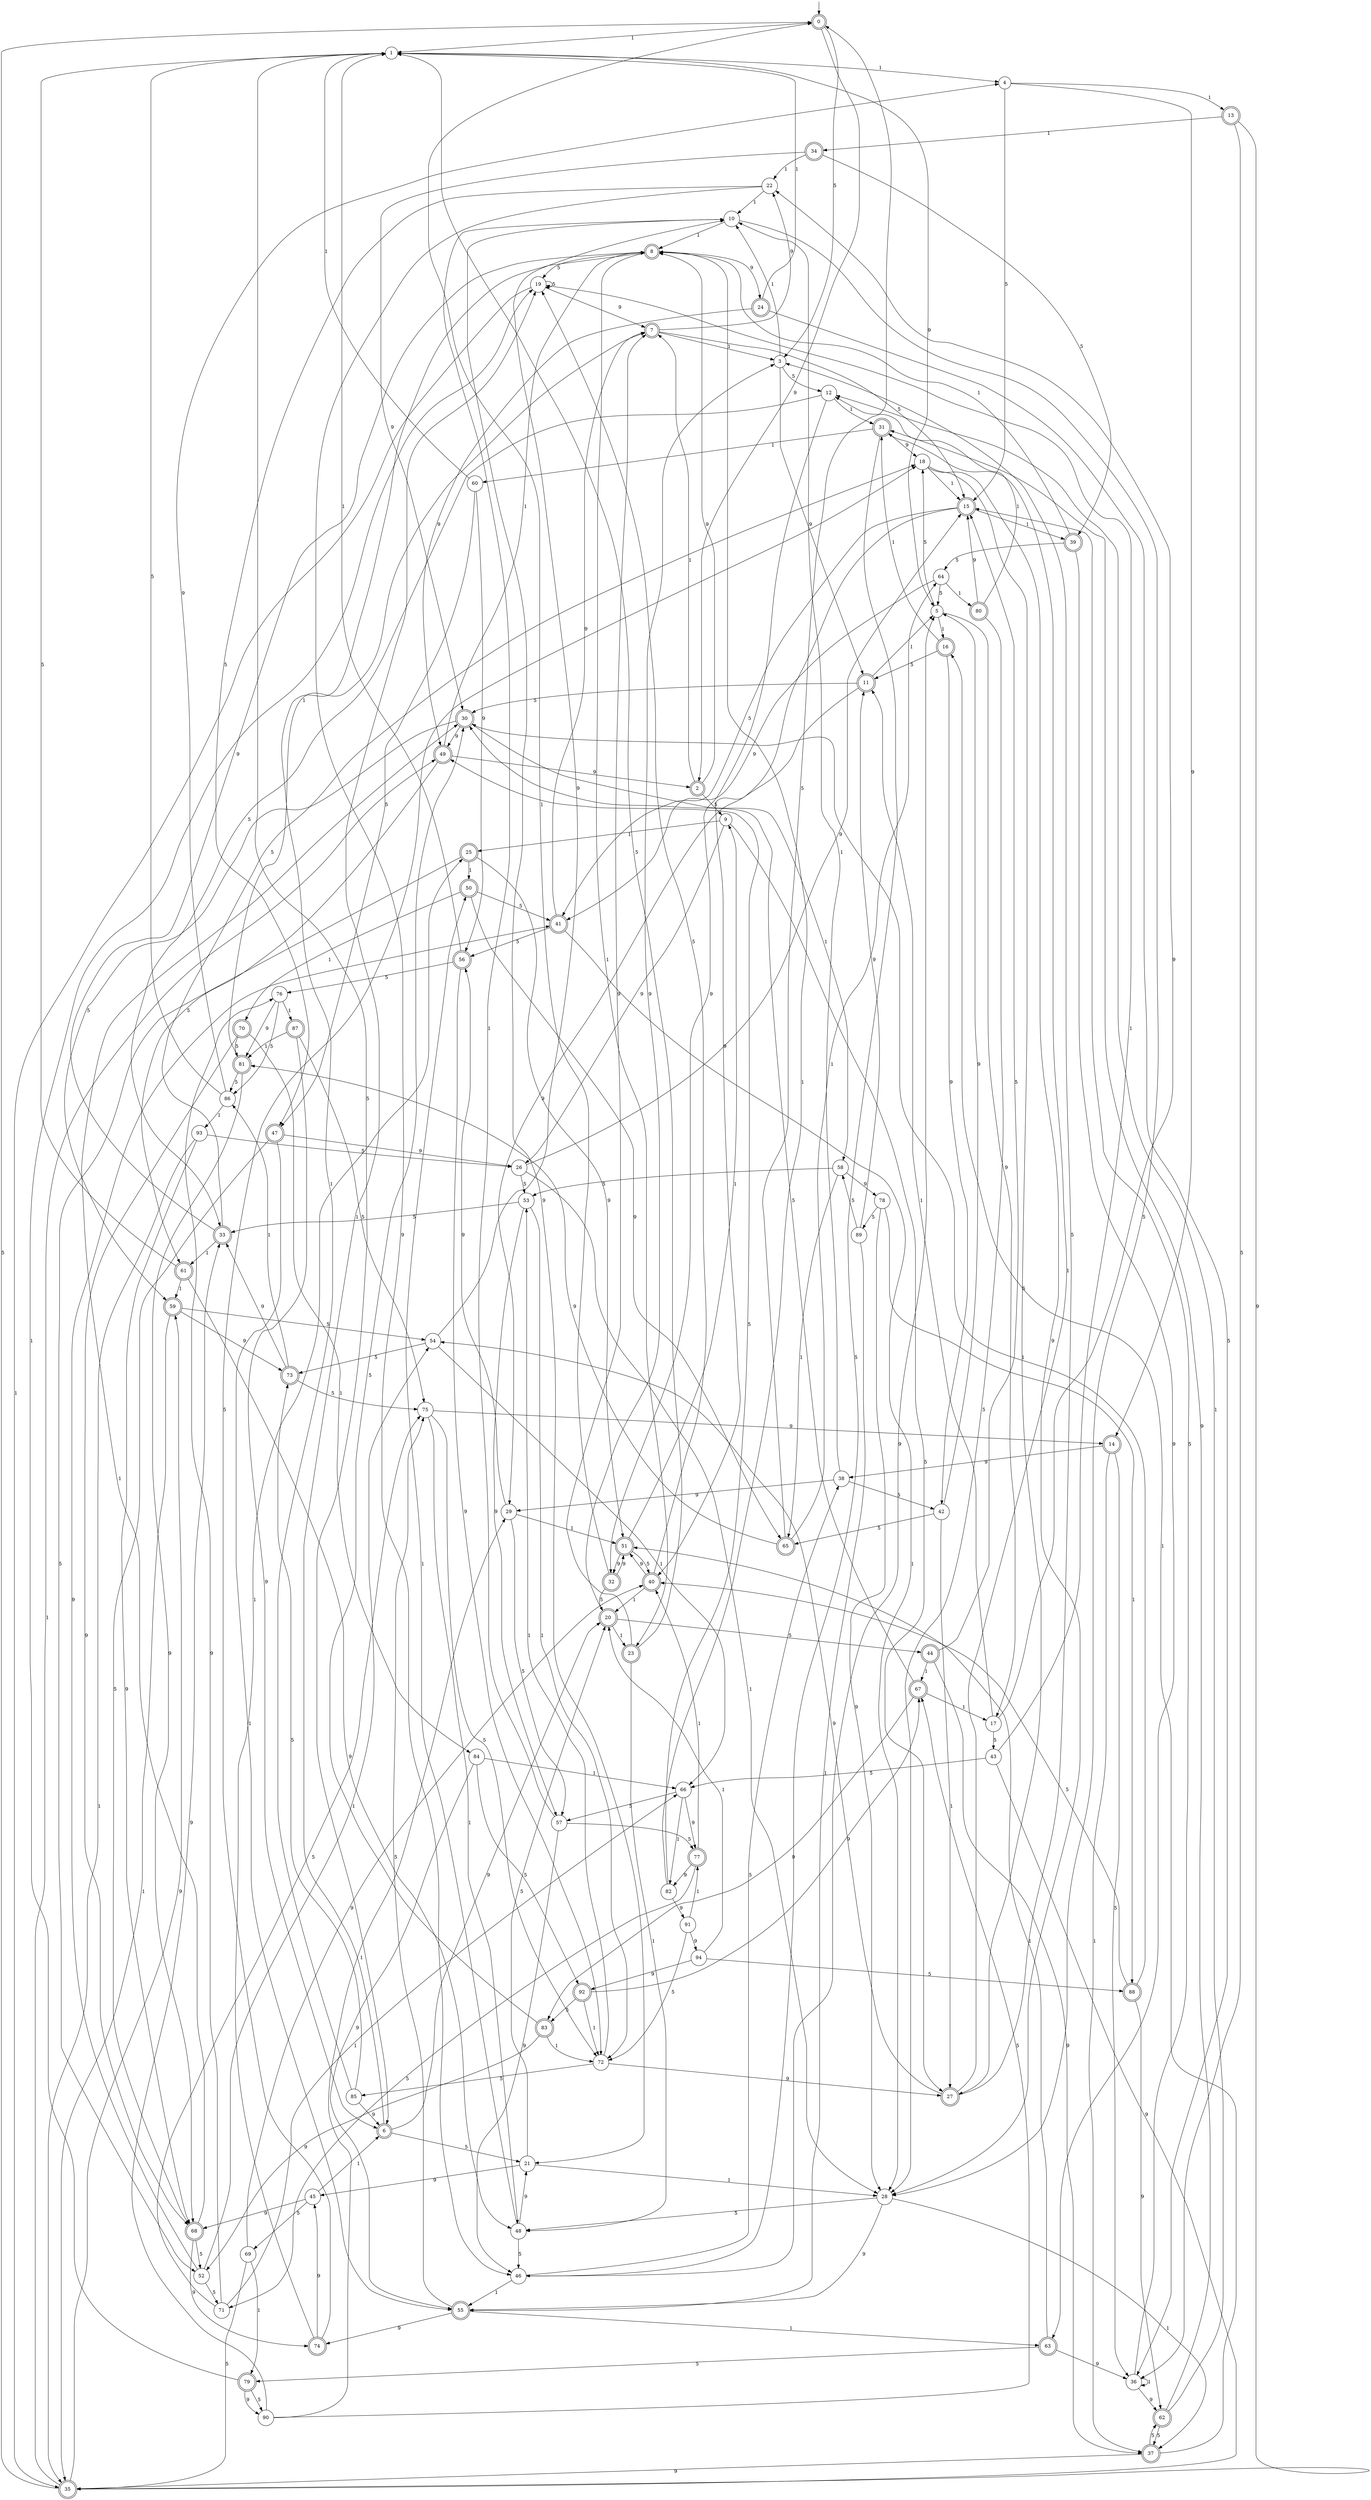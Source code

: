 digraph g {

	s0 [shape="doublecircle" label="0"];
	s1 [shape="circle" label="1"];
	s2 [shape="doublecircle" label="2"];
	s3 [shape="circle" label="3"];
	s4 [shape="circle" label="4"];
	s5 [shape="circle" label="5"];
	s6 [shape="doublecircle" label="6"];
	s7 [shape="doublecircle" label="7"];
	s8 [shape="doublecircle" label="8"];
	s9 [shape="circle" label="9"];
	s10 [shape="circle" label="10"];
	s11 [shape="doublecircle" label="11"];
	s12 [shape="circle" label="12"];
	s13 [shape="doublecircle" label="13"];
	s14 [shape="doublecircle" label="14"];
	s15 [shape="doublecircle" label="15"];
	s16 [shape="doublecircle" label="16"];
	s17 [shape="circle" label="17"];
	s18 [shape="circle" label="18"];
	s19 [shape="circle" label="19"];
	s20 [shape="doublecircle" label="20"];
	s21 [shape="circle" label="21"];
	s22 [shape="circle" label="22"];
	s23 [shape="doublecircle" label="23"];
	s24 [shape="doublecircle" label="24"];
	s25 [shape="doublecircle" label="25"];
	s26 [shape="circle" label="26"];
	s27 [shape="doublecircle" label="27"];
	s28 [shape="circle" label="28"];
	s29 [shape="circle" label="29"];
	s30 [shape="doublecircle" label="30"];
	s31 [shape="doublecircle" label="31"];
	s32 [shape="doublecircle" label="32"];
	s33 [shape="doublecircle" label="33"];
	s34 [shape="doublecircle" label="34"];
	s35 [shape="doublecircle" label="35"];
	s36 [shape="circle" label="36"];
	s37 [shape="doublecircle" label="37"];
	s38 [shape="circle" label="38"];
	s39 [shape="doublecircle" label="39"];
	s40 [shape="doublecircle" label="40"];
	s41 [shape="doublecircle" label="41"];
	s42 [shape="circle" label="42"];
	s43 [shape="circle" label="43"];
	s44 [shape="doublecircle" label="44"];
	s45 [shape="circle" label="45"];
	s46 [shape="circle" label="46"];
	s47 [shape="doublecircle" label="47"];
	s48 [shape="circle" label="48"];
	s49 [shape="doublecircle" label="49"];
	s50 [shape="doublecircle" label="50"];
	s51 [shape="doublecircle" label="51"];
	s52 [shape="circle" label="52"];
	s53 [shape="circle" label="53"];
	s54 [shape="circle" label="54"];
	s55 [shape="doublecircle" label="55"];
	s56 [shape="doublecircle" label="56"];
	s57 [shape="circle" label="57"];
	s58 [shape="circle" label="58"];
	s59 [shape="doublecircle" label="59"];
	s60 [shape="circle" label="60"];
	s61 [shape="doublecircle" label="61"];
	s62 [shape="doublecircle" label="62"];
	s63 [shape="doublecircle" label="63"];
	s64 [shape="circle" label="64"];
	s65 [shape="doublecircle" label="65"];
	s66 [shape="circle" label="66"];
	s67 [shape="doublecircle" label="67"];
	s68 [shape="doublecircle" label="68"];
	s69 [shape="circle" label="69"];
	s70 [shape="doublecircle" label="70"];
	s71 [shape="circle" label="71"];
	s72 [shape="circle" label="72"];
	s73 [shape="doublecircle" label="73"];
	s74 [shape="doublecircle" label="74"];
	s75 [shape="circle" label="75"];
	s76 [shape="circle" label="76"];
	s77 [shape="doublecircle" label="77"];
	s78 [shape="circle" label="78"];
	s79 [shape="doublecircle" label="79"];
	s80 [shape="doublecircle" label="80"];
	s81 [shape="doublecircle" label="81"];
	s82 [shape="circle" label="82"];
	s83 [shape="doublecircle" label="83"];
	s84 [shape="circle" label="84"];
	s85 [shape="circle" label="85"];
	s86 [shape="circle" label="86"];
	s87 [shape="doublecircle" label="87"];
	s88 [shape="doublecircle" label="88"];
	s89 [shape="circle" label="89"];
	s90 [shape="circle" label="90"];
	s91 [shape="circle" label="91"];
	s92 [shape="doublecircle" label="92"];
	s93 [shape="circle" label="93"];
	s94 [shape="circle" label="94"];
	s0 -> s1 [label="1"];
	s0 -> s2 [label="9"];
	s0 -> s3 [label="5"];
	s1 -> s4 [label="1"];
	s1 -> s5 [label="9"];
	s1 -> s6 [label="5"];
	s2 -> s7 [label="1"];
	s2 -> s8 [label="9"];
	s2 -> s9 [label="5"];
	s3 -> s10 [label="1"];
	s3 -> s11 [label="9"];
	s3 -> s12 [label="5"];
	s4 -> s13 [label="1"];
	s4 -> s14 [label="9"];
	s4 -> s15 [label="5"];
	s5 -> s16 [label="1"];
	s5 -> s17 [label="9"];
	s5 -> s18 [label="5"];
	s6 -> s19 [label="1"];
	s6 -> s20 [label="9"];
	s6 -> s21 [label="5"];
	s7 -> s3 [label="1"];
	s7 -> s22 [label="9"];
	s7 -> s15 [label="5"];
	s8 -> s23 [label="1"];
	s8 -> s24 [label="9"];
	s8 -> s19 [label="5"];
	s9 -> s25 [label="1"];
	s9 -> s26 [label="9"];
	s9 -> s27 [label="5"];
	s10 -> s8 [label="1"];
	s10 -> s21 [label="9"];
	s10 -> s28 [label="5"];
	s11 -> s5 [label="1"];
	s11 -> s29 [label="9"];
	s11 -> s30 [label="5"];
	s12 -> s31 [label="1"];
	s12 -> s32 [label="9"];
	s12 -> s33 [label="5"];
	s13 -> s34 [label="1"];
	s13 -> s35 [label="9"];
	s13 -> s36 [label="5"];
	s14 -> s37 [label="1"];
	s14 -> s38 [label="9"];
	s14 -> s36 [label="5"];
	s15 -> s39 [label="1"];
	s15 -> s40 [label="9"];
	s15 -> s41 [label="5"];
	s16 -> s31 [label="1"];
	s16 -> s42 [label="9"];
	s16 -> s11 [label="5"];
	s17 -> s11 [label="1"];
	s17 -> s22 [label="9"];
	s17 -> s43 [label="5"];
	s18 -> s15 [label="1"];
	s18 -> s28 [label="9"];
	s18 -> s27 [label="5"];
	s19 -> s35 [label="1"];
	s19 -> s7 [label="9"];
	s19 -> s19 [label="5"];
	s20 -> s23 [label="1"];
	s20 -> s3 [label="9"];
	s20 -> s44 [label="5"];
	s21 -> s28 [label="1"];
	s21 -> s45 [label="9"];
	s21 -> s20 [label="5"];
	s22 -> s10 [label="1"];
	s22 -> s46 [label="9"];
	s22 -> s47 [label="5"];
	s23 -> s48 [label="1"];
	s23 -> s7 [label="9"];
	s23 -> s1 [label="5"];
	s24 -> s1 [label="1"];
	s24 -> s49 [label="9"];
	s24 -> s36 [label="5"];
	s25 -> s50 [label="1"];
	s25 -> s51 [label="9"];
	s25 -> s52 [label="5"];
	s26 -> s28 [label="1"];
	s26 -> s15 [label="9"];
	s26 -> s53 [label="5"];
	s27 -> s31 [label="1"];
	s27 -> s54 [label="9"];
	s27 -> s3 [label="5"];
	s28 -> s37 [label="1"];
	s28 -> s55 [label="9"];
	s28 -> s48 [label="5"];
	s29 -> s51 [label="1"];
	s29 -> s56 [label="9"];
	s29 -> s57 [label="5"];
	s30 -> s58 [label="1"];
	s30 -> s49 [label="9"];
	s30 -> s59 [label="5"];
	s31 -> s60 [label="1"];
	s31 -> s18 [label="9"];
	s31 -> s46 [label="5"];
	s32 -> s0 [label="1"];
	s32 -> s51 [label="9"];
	s32 -> s20 [label="5"];
	s33 -> s61 [label="1"];
	s33 -> s8 [label="9"];
	s33 -> s18 [label="5"];
	s34 -> s22 [label="1"];
	s34 -> s30 [label="9"];
	s34 -> s39 [label="5"];
	s35 -> s49 [label="1"];
	s35 -> s59 [label="9"];
	s35 -> s0 [label="5"];
	s36 -> s36 [label="1"];
	s36 -> s62 [label="9"];
	s36 -> s15 [label="5"];
	s37 -> s16 [label="1"];
	s37 -> s35 [label="9"];
	s37 -> s62 [label="5"];
	s38 -> s10 [label="1"];
	s38 -> s29 [label="9"];
	s38 -> s42 [label="5"];
	s39 -> s8 [label="1"];
	s39 -> s63 [label="9"];
	s39 -> s64 [label="5"];
	s40 -> s20 [label="1"];
	s40 -> s51 [label="9"];
	s40 -> s19 [label="5"];
	s41 -> s28 [label="1"];
	s41 -> s7 [label="9"];
	s41 -> s56 [label="5"];
	s42 -> s27 [label="1"];
	s42 -> s5 [label="9"];
	s42 -> s65 [label="5"];
	s43 -> s19 [label="1"];
	s43 -> s35 [label="9"];
	s43 -> s66 [label="5"];
	s44 -> s67 [label="1"];
	s44 -> s37 [label="9"];
	s44 -> s15 [label="5"];
	s45 -> s6 [label="1"];
	s45 -> s68 [label="9"];
	s45 -> s69 [label="5"];
	s46 -> s55 [label="1"];
	s46 -> s5 [label="9"];
	s46 -> s38 [label="5"];
	s47 -> s55 [label="1"];
	s47 -> s26 [label="9"];
	s47 -> s68 [label="5"];
	s48 -> s50 [label="1"];
	s48 -> s21 [label="9"];
	s48 -> s46 [label="5"];
	s49 -> s8 [label="1"];
	s49 -> s2 [label="9"];
	s49 -> s61 [label="5"];
	s50 -> s70 [label="1"];
	s50 -> s65 [label="9"];
	s50 -> s41 [label="5"];
	s51 -> s9 [label="1"];
	s51 -> s32 [label="9"];
	s51 -> s40 [label="5"];
	s52 -> s54 [label="1"];
	s52 -> s41 [label="9"];
	s52 -> s71 [label="5"];
	s53 -> s72 [label="1"];
	s53 -> s57 [label="9"];
	s53 -> s33 [label="5"];
	s54 -> s66 [label="1"];
	s54 -> s10 [label="9"];
	s54 -> s73 [label="5"];
	s55 -> s63 [label="1"];
	s55 -> s74 [label="9"];
	s55 -> s75 [label="5"];
	s56 -> s1 [label="1"];
	s56 -> s72 [label="9"];
	s56 -> s76 [label="5"];
	s57 -> s10 [label="1"];
	s57 -> s46 [label="9"];
	s57 -> s77 [label="5"];
	s58 -> s65 [label="1"];
	s58 -> s78 [label="9"];
	s58 -> s53 [label="5"];
	s59 -> s35 [label="1"];
	s59 -> s73 [label="9"];
	s59 -> s54 [label="5"];
	s60 -> s1 [label="1"];
	s60 -> s56 [label="9"];
	s60 -> s47 [label="5"];
	s61 -> s59 [label="1"];
	s61 -> s48 [label="9"];
	s61 -> s1 [label="5"];
	s62 -> s12 [label="1"];
	s62 -> s31 [label="9"];
	s62 -> s37 [label="5"];
	s63 -> s51 [label="1"];
	s63 -> s36 [label="9"];
	s63 -> s79 [label="5"];
	s64 -> s80 [label="1"];
	s64 -> s41 [label="9"];
	s64 -> s5 [label="5"];
	s65 -> s64 [label="1"];
	s65 -> s81 [label="9"];
	s65 -> s0 [label="5"];
	s66 -> s82 [label="1"];
	s66 -> s77 [label="9"];
	s66 -> s57 [label="5"];
	s67 -> s17 [label="1"];
	s67 -> s83 [label="9"];
	s67 -> s30 [label="5"];
	s68 -> s30 [label="1"];
	s68 -> s74 [label="9"];
	s68 -> s52 [label="5"];
	s69 -> s79 [label="1"];
	s69 -> s40 [label="9"];
	s69 -> s35 [label="5"];
	s70 -> s84 [label="1"];
	s70 -> s68 [label="9"];
	s70 -> s81 [label="5"];
	s71 -> s66 [label="1"];
	s71 -> s76 [label="9"];
	s71 -> s75 [label="5"];
	s72 -> s53 [label="1"];
	s72 -> s27 [label="9"];
	s72 -> s85 [label="5"];
	s73 -> s86 [label="1"];
	s73 -> s33 [label="9"];
	s73 -> s75 [label="5"];
	s74 -> s25 [label="1"];
	s74 -> s45 [label="9"];
	s74 -> s18 [label="5"];
	s75 -> s48 [label="1"];
	s75 -> s14 [label="9"];
	s75 -> s72 [label="5"];
	s76 -> s87 [label="1"];
	s76 -> s81 [label="9"];
	s76 -> s86 [label="5"];
	s77 -> s40 [label="1"];
	s77 -> s82 [label="9"];
	s77 -> s71 [label="5"];
	s78 -> s88 [label="1"];
	s78 -> s28 [label="9"];
	s78 -> s89 [label="5"];
	s79 -> s19 [label="1"];
	s79 -> s90 [label="9"];
	s79 -> s90 [label="5"];
	s80 -> s12 [label="1"];
	s80 -> s15 [label="9"];
	s80 -> s28 [label="5"];
	s81 -> s7 [label="1"];
	s81 -> s68 [label="9"];
	s81 -> s86 [label="5"];
	s82 -> s8 [label="1"];
	s82 -> s91 [label="9"];
	s82 -> s49 [label="5"];
	s83 -> s72 [label="1"];
	s83 -> s52 [label="9"];
	s83 -> s30 [label="5"];
	s84 -> s66 [label="1"];
	s84 -> s55 [label="9"];
	s84 -> s92 [label="5"];
	s85 -> s8 [label="1"];
	s85 -> s6 [label="9"];
	s85 -> s73 [label="5"];
	s86 -> s93 [label="1"];
	s86 -> s4 [label="9"];
	s86 -> s1 [label="5"];
	s87 -> s81 [label="1"];
	s87 -> s6 [label="9"];
	s87 -> s75 [label="5"];
	s88 -> s30 [label="1"];
	s88 -> s62 [label="9"];
	s88 -> s40 [label="5"];
	s89 -> s55 [label="1"];
	s89 -> s11 [label="9"];
	s89 -> s58 [label="5"];
	s90 -> s29 [label="1"];
	s90 -> s33 [label="9"];
	s90 -> s67 [label="5"];
	s91 -> s77 [label="1"];
	s91 -> s94 [label="9"];
	s91 -> s72 [label="5"];
	s92 -> s72 [label="1"];
	s92 -> s67 [label="9"];
	s92 -> s83 [label="5"];
	s93 -> s35 [label="1"];
	s93 -> s68 [label="9"];
	s93 -> s26 [label="5"];
	s94 -> s20 [label="1"];
	s94 -> s92 [label="9"];
	s94 -> s88 [label="5"];

__start0 [label="" shape="none" width="0" height="0"];
__start0 -> s0;

}
